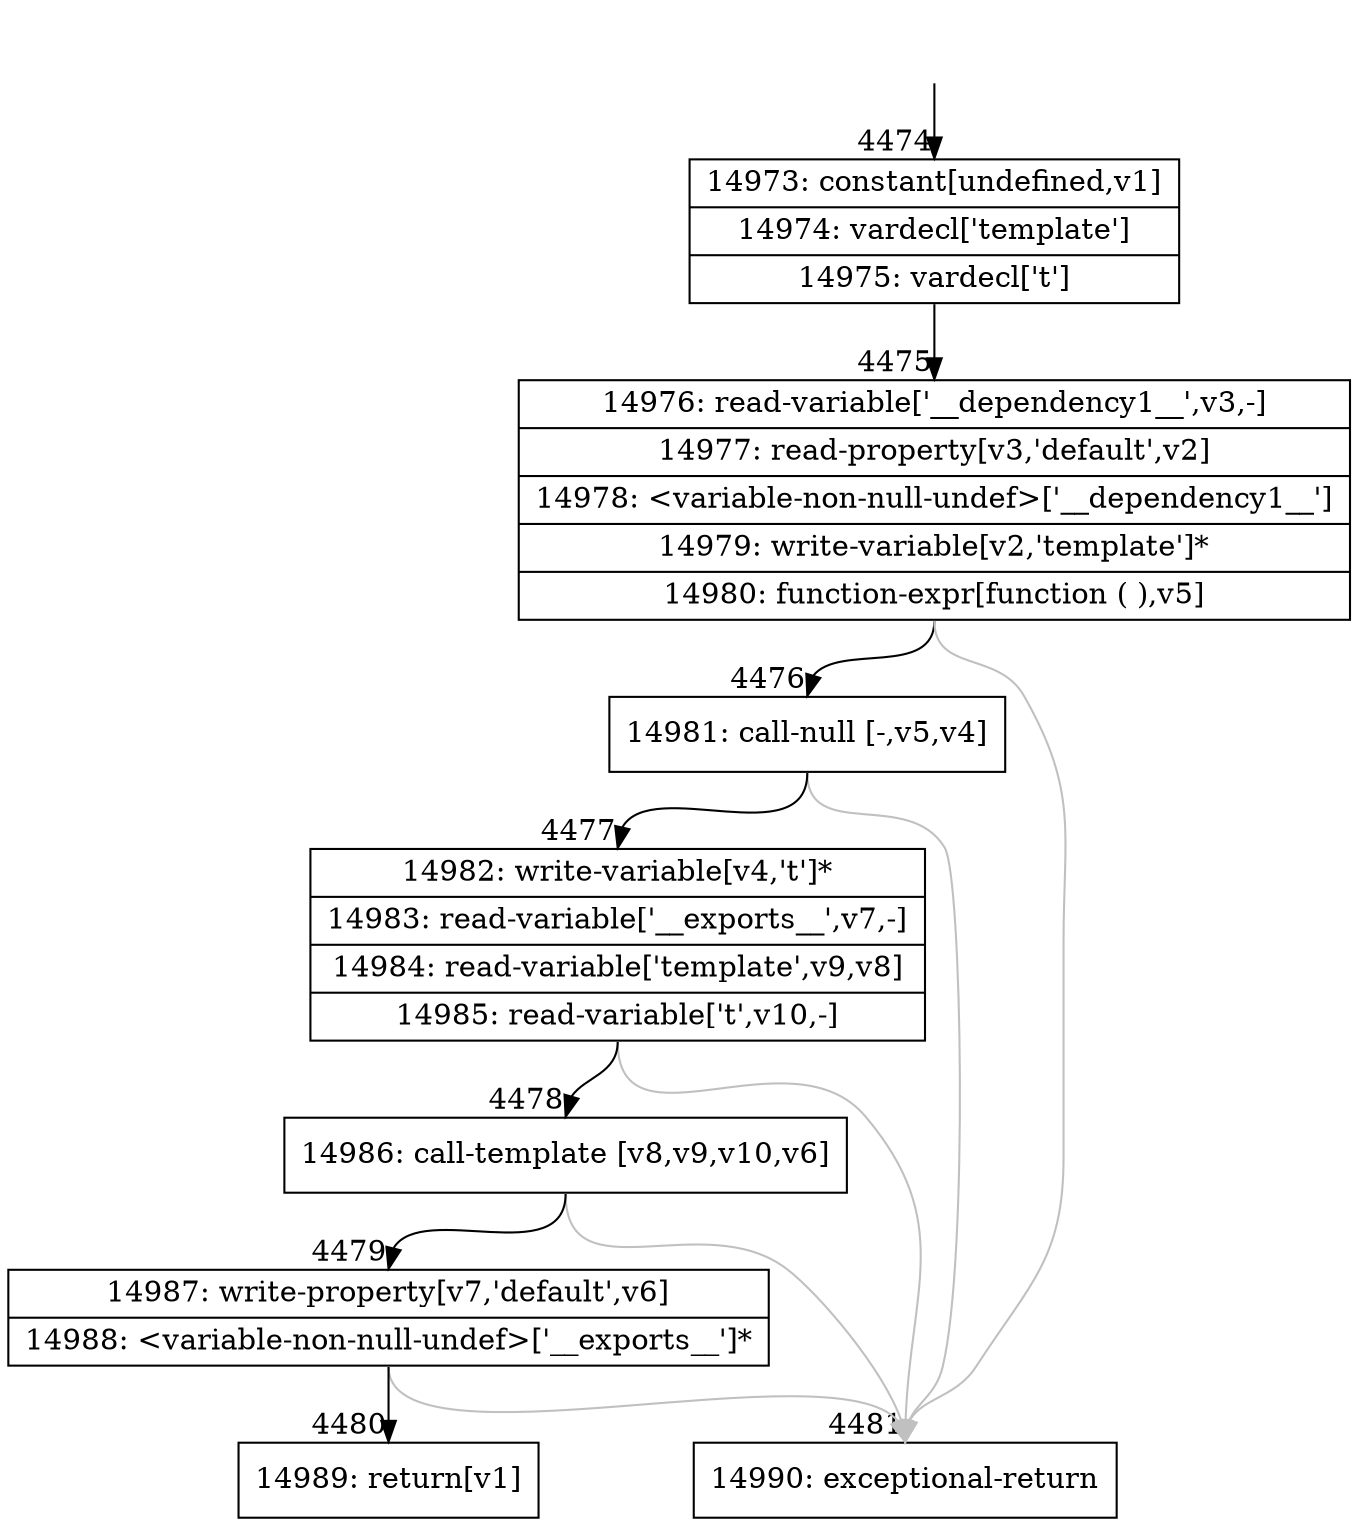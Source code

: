 digraph {
rankdir="TD"
BB_entry358[shape=none,label=""];
BB_entry358 -> BB4474 [tailport=s, headport=n, headlabel="    4474"]
BB4474 [shape=record label="{14973: constant[undefined,v1]|14974: vardecl['template']|14975: vardecl['t']}" ] 
BB4474 -> BB4475 [tailport=s, headport=n, headlabel="      4475"]
BB4475 [shape=record label="{14976: read-variable['__dependency1__',v3,-]|14977: read-property[v3,'default',v2]|14978: \<variable-non-null-undef\>['__dependency1__']|14979: write-variable[v2,'template']*|14980: function-expr[function ( ),v5]}" ] 
BB4475 -> BB4476 [tailport=s, headport=n, headlabel="      4476"]
BB4475 -> BB4481 [tailport=s, headport=n, color=gray, headlabel="      4481"]
BB4476 [shape=record label="{14981: call-null [-,v5,v4]}" ] 
BB4476 -> BB4477 [tailport=s, headport=n, headlabel="      4477"]
BB4476 -> BB4481 [tailport=s, headport=n, color=gray]
BB4477 [shape=record label="{14982: write-variable[v4,'t']*|14983: read-variable['__exports__',v7,-]|14984: read-variable['template',v9,v8]|14985: read-variable['t',v10,-]}" ] 
BB4477 -> BB4478 [tailport=s, headport=n, headlabel="      4478"]
BB4477 -> BB4481 [tailport=s, headport=n, color=gray]
BB4478 [shape=record label="{14986: call-template [v8,v9,v10,v6]}" ] 
BB4478 -> BB4479 [tailport=s, headport=n, headlabel="      4479"]
BB4478 -> BB4481 [tailport=s, headport=n, color=gray]
BB4479 [shape=record label="{14987: write-property[v7,'default',v6]|14988: \<variable-non-null-undef\>['__exports__']*}" ] 
BB4479 -> BB4480 [tailport=s, headport=n, headlabel="      4480"]
BB4479 -> BB4481 [tailport=s, headport=n, color=gray]
BB4480 [shape=record label="{14989: return[v1]}" ] 
BB4481 [shape=record label="{14990: exceptional-return}" ] 
//#$~ 8423
}
